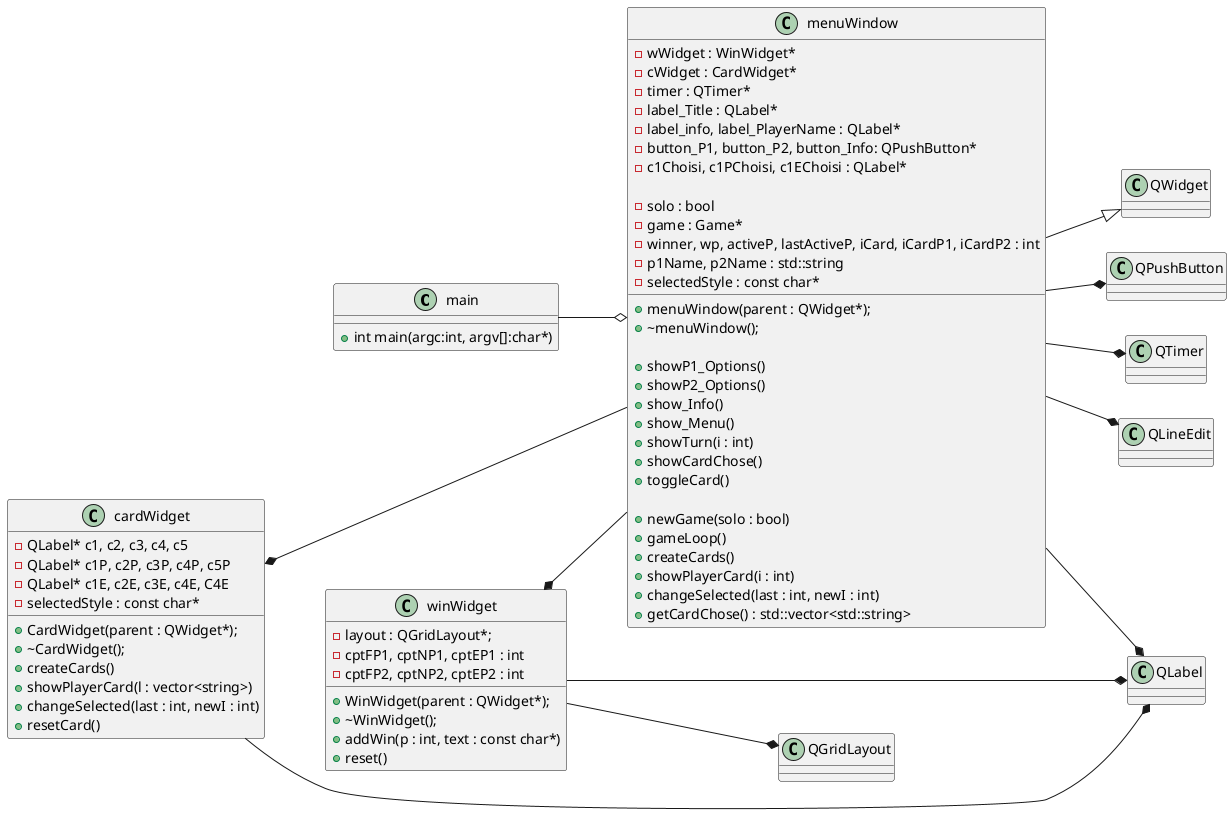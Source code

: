 @startuml Classes
left to right direction

class main{
    + int main(argc:int, argv[]:char*)
}

class menuWindow{
	- wWidget : WinWidget*
	- cWidget : CardWidget*
    - timer : QTimer*
	- label_Title : QLabel*
	- label_info, label_PlayerName : QLabel* 
	- button_P1, button_P2, button_Info: QPushButton*
	- c1Choisi, c1PChoisi, c1EChoisi : QLabel* 

	- solo : bool
	- game : Game*
	- winner, wp, activeP, lastActiveP, iCard, iCardP1, iCardP2 : int
	- p1Name, p2Name : std::string
	- selectedStyle : const char*

    + menuWindow(parent : QWidget*);
	+ ~menuWindow();

	+ showP1_Options()
	+ showP2_Options()
	+ show_Info()
	+ show_Menu()
	+ showTurn(i : int)
	+ showCardChose()
	+ toggleCard()

	+ newGame(solo : bool)
	+ gameLoop()
	+ createCards()
	+ showPlayerCard(i : int)
	+ changeSelected(last : int, newI : int)
	+ getCardChose() : std::vector<std::string>
}

class winWidget{
	- layout : QGridLayout*;
	- cptFP1, cptNP1, cptEP1 : int
	- cptFP2, cptNP2, cptEP2 : int

	+ WinWidget(parent : QWidget*);
	+ ~WinWidget();
	+ addWin(p : int, text : const char*)
	+ reset()
}

class cardWidget{
	- QLabel* c1, c2, c3, c4, c5
	- QLabel* c1P, c2P, c3P, c4P, c5P
	- QLabel* c1E, c2E, c3E, c4E, C4E
	- selectedStyle : const char*

	+ CardWidget(parent : QWidget*);
	+ ~CardWidget();
	+ createCards()
	+ showPlayerCard(l : vector<string>)
	+ changeSelected(last : int, newI : int)
	+ resetCard() 
}

class QWidget{
}
class QLabel{
}
class QPushButton{
}
class QTimer{
}
class QLineEdit{
}
class QGridLayout{
}

main --o menuWindow
menuWindow --* QTimer
menuWindow --* QPushButton
menuWindow --* QLineEdit
menuWindow --* QLabel
menuWindow --|> QWidget

winWidget *-- menuWindow
winWidget --* QGridLayout
winWidget --* QLabel

cardWidget *-- menuWindow
cardWidget ----* QLabel



@enduml